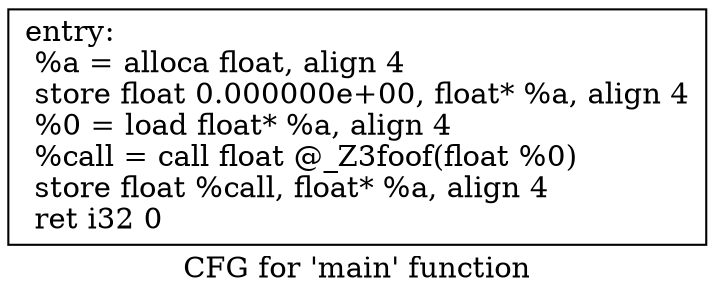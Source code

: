 digraph "CFG for 'main' function" {
	label="CFG for 'main' function";

	Node0x1595ff0 [shape=record,label="{entry:\l  %a = alloca float, align 4\l  store float 0.000000e+00, float* %a, align 4\l  %0 = load float* %a, align 4\l  %call = call float @_Z3foof(float %0)\l  store float %call, float* %a, align 4\l  ret i32 0\l}"];
}
